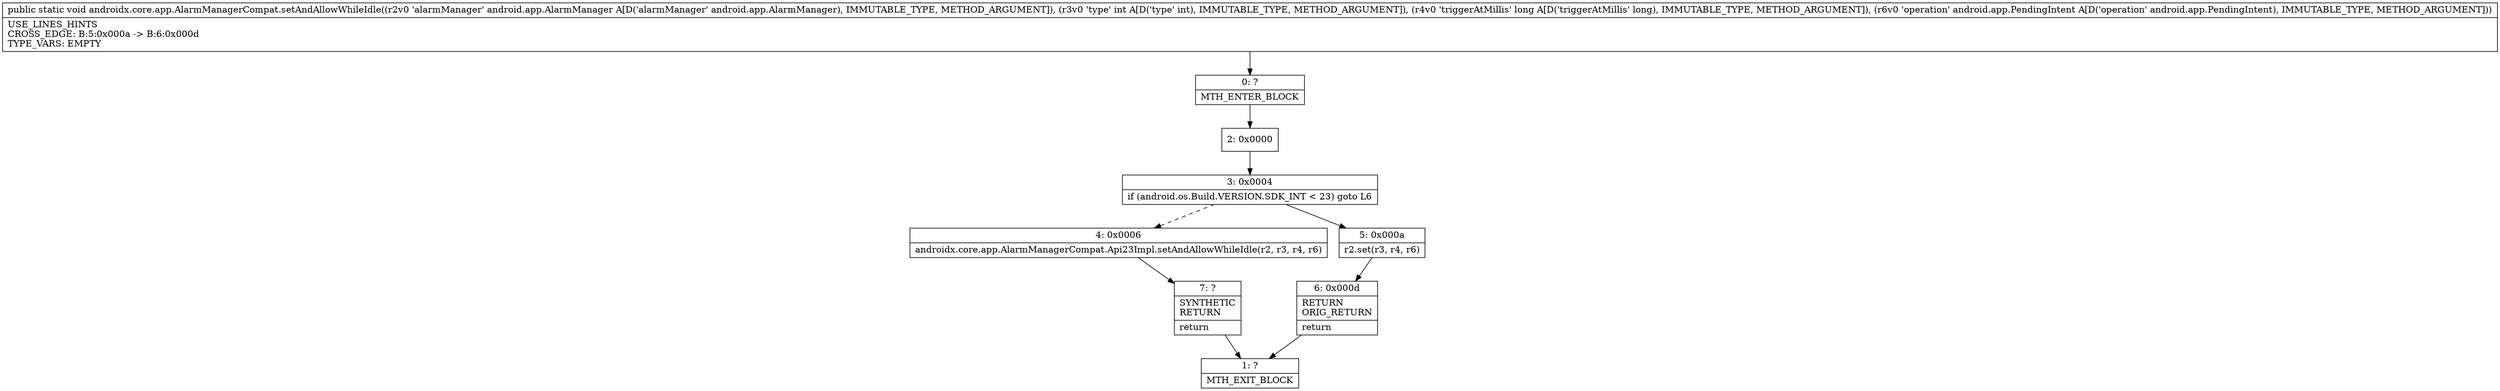 digraph "CFG forandroidx.core.app.AlarmManagerCompat.setAndAllowWhileIdle(Landroid\/app\/AlarmManager;IJLandroid\/app\/PendingIntent;)V" {
Node_0 [shape=record,label="{0\:\ ?|MTH_ENTER_BLOCK\l}"];
Node_2 [shape=record,label="{2\:\ 0x0000}"];
Node_3 [shape=record,label="{3\:\ 0x0004|if (android.os.Build.VERSION.SDK_INT \< 23) goto L6\l}"];
Node_4 [shape=record,label="{4\:\ 0x0006|androidx.core.app.AlarmManagerCompat.Api23Impl.setAndAllowWhileIdle(r2, r3, r4, r6)\l}"];
Node_7 [shape=record,label="{7\:\ ?|SYNTHETIC\lRETURN\l|return\l}"];
Node_1 [shape=record,label="{1\:\ ?|MTH_EXIT_BLOCK\l}"];
Node_5 [shape=record,label="{5\:\ 0x000a|r2.set(r3, r4, r6)\l}"];
Node_6 [shape=record,label="{6\:\ 0x000d|RETURN\lORIG_RETURN\l|return\l}"];
MethodNode[shape=record,label="{public static void androidx.core.app.AlarmManagerCompat.setAndAllowWhileIdle((r2v0 'alarmManager' android.app.AlarmManager A[D('alarmManager' android.app.AlarmManager), IMMUTABLE_TYPE, METHOD_ARGUMENT]), (r3v0 'type' int A[D('type' int), IMMUTABLE_TYPE, METHOD_ARGUMENT]), (r4v0 'triggerAtMillis' long A[D('triggerAtMillis' long), IMMUTABLE_TYPE, METHOD_ARGUMENT]), (r6v0 'operation' android.app.PendingIntent A[D('operation' android.app.PendingIntent), IMMUTABLE_TYPE, METHOD_ARGUMENT]))  | USE_LINES_HINTS\lCROSS_EDGE: B:5:0x000a \-\> B:6:0x000d\lTYPE_VARS: EMPTY\l}"];
MethodNode -> Node_0;Node_0 -> Node_2;
Node_2 -> Node_3;
Node_3 -> Node_4[style=dashed];
Node_3 -> Node_5;
Node_4 -> Node_7;
Node_7 -> Node_1;
Node_5 -> Node_6;
Node_6 -> Node_1;
}

